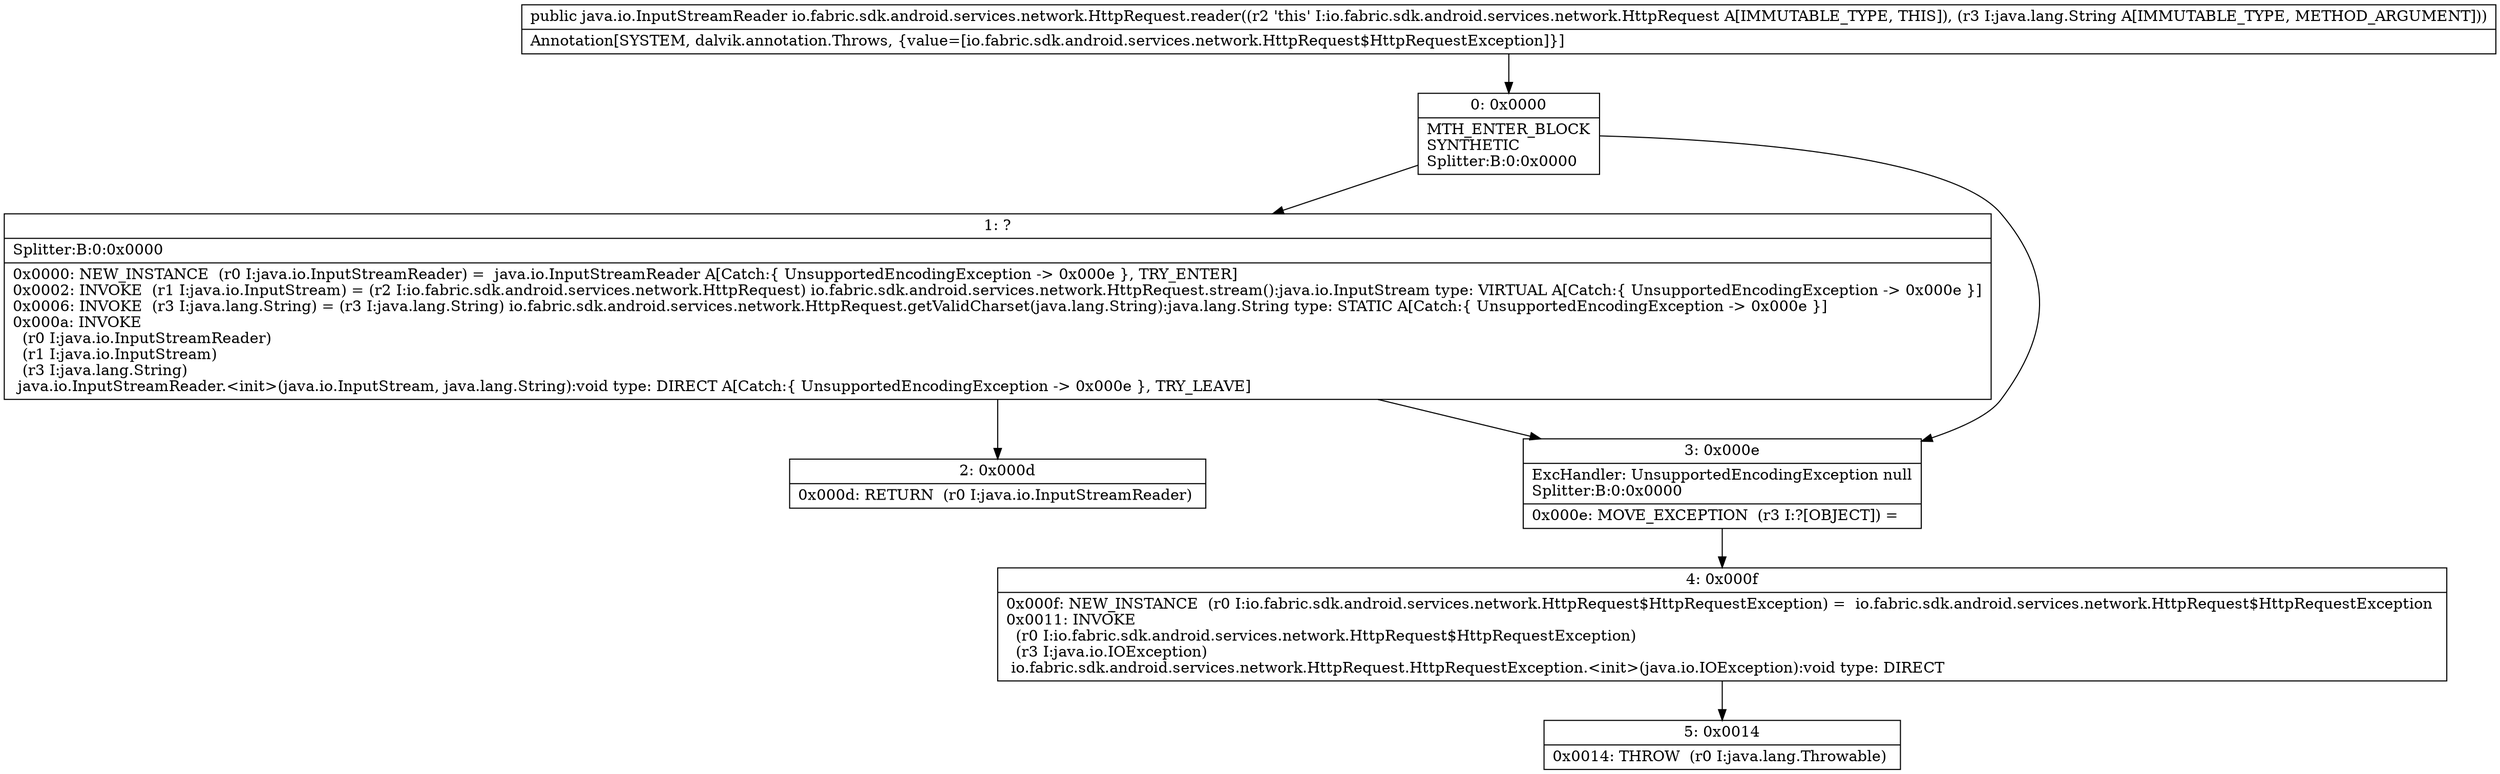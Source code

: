 digraph "CFG forio.fabric.sdk.android.services.network.HttpRequest.reader(Ljava\/lang\/String;)Ljava\/io\/InputStreamReader;" {
Node_0 [shape=record,label="{0\:\ 0x0000|MTH_ENTER_BLOCK\lSYNTHETIC\lSplitter:B:0:0x0000\l}"];
Node_1 [shape=record,label="{1\:\ ?|Splitter:B:0:0x0000\l|0x0000: NEW_INSTANCE  (r0 I:java.io.InputStreamReader) =  java.io.InputStreamReader A[Catch:\{ UnsupportedEncodingException \-\> 0x000e \}, TRY_ENTER]\l0x0002: INVOKE  (r1 I:java.io.InputStream) = (r2 I:io.fabric.sdk.android.services.network.HttpRequest) io.fabric.sdk.android.services.network.HttpRequest.stream():java.io.InputStream type: VIRTUAL A[Catch:\{ UnsupportedEncodingException \-\> 0x000e \}]\l0x0006: INVOKE  (r3 I:java.lang.String) = (r3 I:java.lang.String) io.fabric.sdk.android.services.network.HttpRequest.getValidCharset(java.lang.String):java.lang.String type: STATIC A[Catch:\{ UnsupportedEncodingException \-\> 0x000e \}]\l0x000a: INVOKE  \l  (r0 I:java.io.InputStreamReader)\l  (r1 I:java.io.InputStream)\l  (r3 I:java.lang.String)\l java.io.InputStreamReader.\<init\>(java.io.InputStream, java.lang.String):void type: DIRECT A[Catch:\{ UnsupportedEncodingException \-\> 0x000e \}, TRY_LEAVE]\l}"];
Node_2 [shape=record,label="{2\:\ 0x000d|0x000d: RETURN  (r0 I:java.io.InputStreamReader) \l}"];
Node_3 [shape=record,label="{3\:\ 0x000e|ExcHandler: UnsupportedEncodingException null\lSplitter:B:0:0x0000\l|0x000e: MOVE_EXCEPTION  (r3 I:?[OBJECT]) =  \l}"];
Node_4 [shape=record,label="{4\:\ 0x000f|0x000f: NEW_INSTANCE  (r0 I:io.fabric.sdk.android.services.network.HttpRequest$HttpRequestException) =  io.fabric.sdk.android.services.network.HttpRequest$HttpRequestException \l0x0011: INVOKE  \l  (r0 I:io.fabric.sdk.android.services.network.HttpRequest$HttpRequestException)\l  (r3 I:java.io.IOException)\l io.fabric.sdk.android.services.network.HttpRequest.HttpRequestException.\<init\>(java.io.IOException):void type: DIRECT \l}"];
Node_5 [shape=record,label="{5\:\ 0x0014|0x0014: THROW  (r0 I:java.lang.Throwable) \l}"];
MethodNode[shape=record,label="{public java.io.InputStreamReader io.fabric.sdk.android.services.network.HttpRequest.reader((r2 'this' I:io.fabric.sdk.android.services.network.HttpRequest A[IMMUTABLE_TYPE, THIS]), (r3 I:java.lang.String A[IMMUTABLE_TYPE, METHOD_ARGUMENT]))  | Annotation[SYSTEM, dalvik.annotation.Throws, \{value=[io.fabric.sdk.android.services.network.HttpRequest$HttpRequestException]\}]\l}"];
MethodNode -> Node_0;
Node_0 -> Node_1;
Node_0 -> Node_3;
Node_1 -> Node_2;
Node_1 -> Node_3;
Node_3 -> Node_4;
Node_4 -> Node_5;
}

